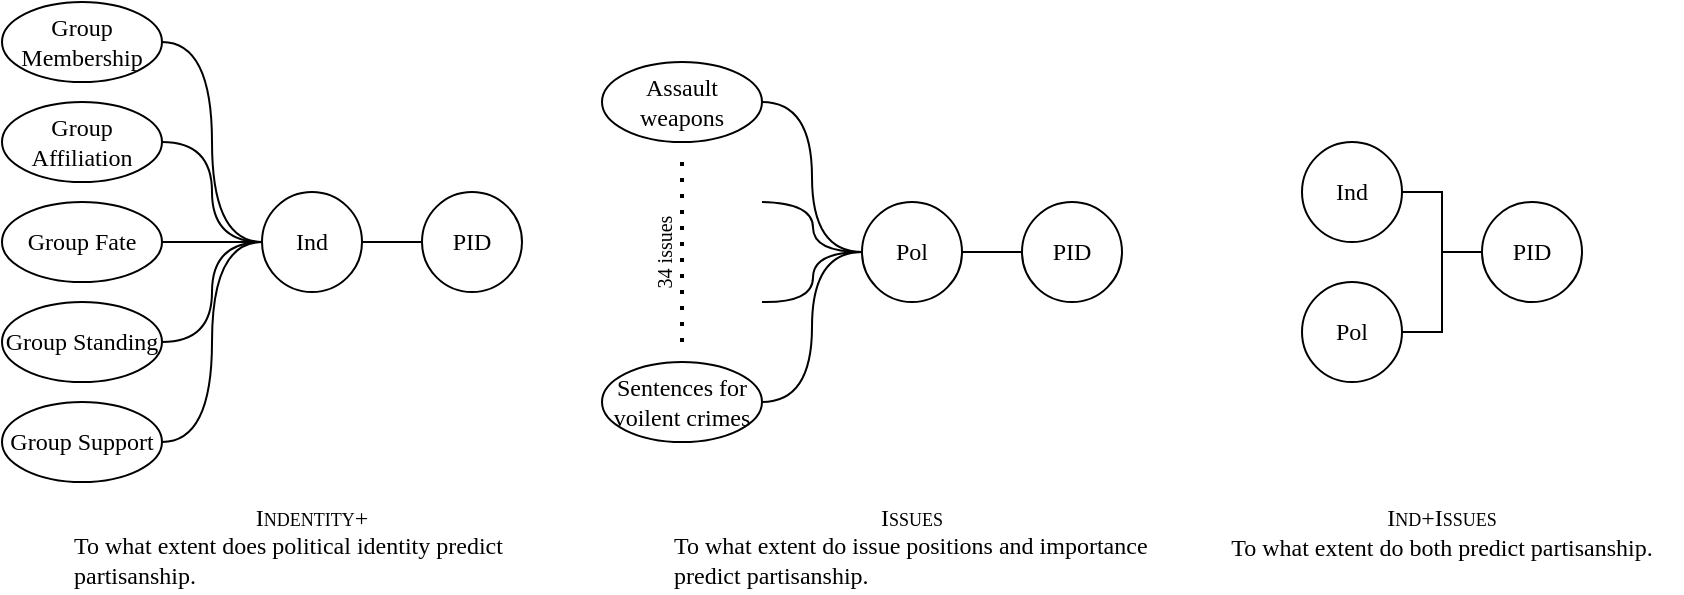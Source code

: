 <mxfile version="27.1.1">
  <diagram name="Page-1" id="-Bxc7u3yg_VeK6UB1c9b">
    <mxGraphModel dx="1028" dy="693" grid="1" gridSize="10" guides="1" tooltips="1" connect="1" arrows="1" fold="1" page="1" pageScale="1" pageWidth="850" pageHeight="1100" math="0" shadow="0">
      <root>
        <mxCell id="0" />
        <mxCell id="1" parent="0" />
        <mxCell id="fFXdAR2xq6Fvy4QPpZ8s-3" style="edgeStyle=orthogonalEdgeStyle;rounded=0;orthogonalLoop=1;jettySize=auto;html=1;exitX=1;exitY=0.5;exitDx=0;exitDy=0;entryX=0;entryY=0.5;entryDx=0;entryDy=0;endArrow=none;startFill=0;" parent="1" source="fFXdAR2xq6Fvy4QPpZ8s-1" target="fFXdAR2xq6Fvy4QPpZ8s-2" edge="1">
          <mxGeometry relative="1" as="geometry" />
        </mxCell>
        <mxCell id="fFXdAR2xq6Fvy4QPpZ8s-1" value="Ind" style="ellipse;whiteSpace=wrap;html=1;aspect=fixed;fontFamily=Times New Roman;" parent="1" vertex="1">
          <mxGeometry x="140" y="105" width="50" height="50" as="geometry" />
        </mxCell>
        <mxCell id="fFXdAR2xq6Fvy4QPpZ8s-2" value="PID" style="ellipse;whiteSpace=wrap;html=1;aspect=fixed;fontFamily=Times New Roman;" parent="1" vertex="1">
          <mxGeometry x="220" y="105" width="50" height="50" as="geometry" />
        </mxCell>
        <mxCell id="fFXdAR2xq6Fvy4QPpZ8s-10" style="edgeStyle=orthogonalEdgeStyle;rounded=0;orthogonalLoop=1;jettySize=auto;html=1;exitX=1;exitY=0.5;exitDx=0;exitDy=0;entryX=0;entryY=0.5;entryDx=0;entryDy=0;curved=1;endArrow=none;startFill=0;" parent="1" source="fFXdAR2xq6Fvy4QPpZ8s-6" target="fFXdAR2xq6Fvy4QPpZ8s-1" edge="1">
          <mxGeometry relative="1" as="geometry" />
        </mxCell>
        <mxCell id="fFXdAR2xq6Fvy4QPpZ8s-6" value="Group Membership" style="ellipse;whiteSpace=wrap;html=1;fontFamily=Times New Roman;" parent="1" vertex="1">
          <mxGeometry x="10" y="10" width="80" height="40" as="geometry" />
        </mxCell>
        <mxCell id="fFXdAR2xq6Fvy4QPpZ8s-7" value="Group Affiliation" style="ellipse;whiteSpace=wrap;html=1;fontFamily=Times New Roman;" parent="1" vertex="1">
          <mxGeometry x="10" y="60" width="80" height="40" as="geometry" />
        </mxCell>
        <mxCell id="fFXdAR2xq6Fvy4QPpZ8s-8" value="Group Fate" style="ellipse;whiteSpace=wrap;html=1;fontFamily=Times New Roman;" parent="1" vertex="1">
          <mxGeometry x="10" y="110" width="80" height="40" as="geometry" />
        </mxCell>
        <mxCell id="fFXdAR2xq6Fvy4QPpZ8s-9" value="Group Standing" style="ellipse;whiteSpace=wrap;html=1;fontFamily=Times New Roman;" parent="1" vertex="1">
          <mxGeometry x="10" y="160" width="80" height="40" as="geometry" />
        </mxCell>
        <mxCell id="fFXdAR2xq6Fvy4QPpZ8s-11" style="edgeStyle=orthogonalEdgeStyle;rounded=0;orthogonalLoop=1;jettySize=auto;html=1;entryX=1;entryY=0.5;entryDx=0;entryDy=0;curved=1;endArrow=none;startFill=0;exitX=0;exitY=0.5;exitDx=0;exitDy=0;" parent="1" source="fFXdAR2xq6Fvy4QPpZ8s-1" target="fFXdAR2xq6Fvy4QPpZ8s-7" edge="1">
          <mxGeometry relative="1" as="geometry">
            <mxPoint x="110" y="110" as="sourcePoint" />
            <mxPoint x="210" y="205" as="targetPoint" />
          </mxGeometry>
        </mxCell>
        <mxCell id="fFXdAR2xq6Fvy4QPpZ8s-12" style="edgeStyle=orthogonalEdgeStyle;rounded=0;orthogonalLoop=1;jettySize=auto;html=1;exitX=1;exitY=0.5;exitDx=0;exitDy=0;entryX=0;entryY=0.5;entryDx=0;entryDy=0;curved=1;endArrow=none;startFill=0;" parent="1" source="fFXdAR2xq6Fvy4QPpZ8s-8" target="fFXdAR2xq6Fvy4QPpZ8s-1" edge="1">
          <mxGeometry relative="1" as="geometry">
            <mxPoint x="140" y="190" as="sourcePoint" />
            <mxPoint x="190" y="265" as="targetPoint" />
          </mxGeometry>
        </mxCell>
        <mxCell id="fFXdAR2xq6Fvy4QPpZ8s-13" style="edgeStyle=orthogonalEdgeStyle;rounded=0;orthogonalLoop=1;jettySize=auto;html=1;exitX=1;exitY=0.5;exitDx=0;exitDy=0;entryX=0;entryY=0.5;entryDx=0;entryDy=0;curved=1;endArrow=none;startFill=0;" parent="1" source="fFXdAR2xq6Fvy4QPpZ8s-9" target="fFXdAR2xq6Fvy4QPpZ8s-1" edge="1">
          <mxGeometry relative="1" as="geometry">
            <mxPoint x="130" y="200" as="sourcePoint" />
            <mxPoint x="180" y="275" as="targetPoint" />
          </mxGeometry>
        </mxCell>
        <mxCell id="fFXdAR2xq6Fvy4QPpZ8s-14" value="I&lt;font style=&quot;font-size: 9px;&quot;&gt;NDENTITY&lt;/font&gt;&lt;font&gt;+&lt;/font&gt;&lt;div style=&quot;text-align: left;&quot;&gt;To what extent does political identity predict partisanship.&lt;/div&gt;" style="text;html=1;align=center;verticalAlign=middle;whiteSpace=wrap;rounded=0;horizontal=1;fontFamily=Times New Roman;" parent="1" vertex="1">
          <mxGeometry x="45" y="267" width="240" height="30" as="geometry" />
        </mxCell>
        <mxCell id="fFXdAR2xq6Fvy4QPpZ8s-15" style="edgeStyle=orthogonalEdgeStyle;rounded=0;orthogonalLoop=1;jettySize=auto;html=1;exitX=1;exitY=0.5;exitDx=0;exitDy=0;entryX=0;entryY=0.5;entryDx=0;entryDy=0;endArrow=none;startFill=0;" parent="1" source="fFXdAR2xq6Fvy4QPpZ8s-16" target="fFXdAR2xq6Fvy4QPpZ8s-17" edge="1">
          <mxGeometry relative="1" as="geometry" />
        </mxCell>
        <mxCell id="fFXdAR2xq6Fvy4QPpZ8s-16" value="Pol" style="ellipse;whiteSpace=wrap;html=1;aspect=fixed;fontFamily=Times New Roman;" parent="1" vertex="1">
          <mxGeometry x="440" y="110" width="50" height="50" as="geometry" />
        </mxCell>
        <mxCell id="fFXdAR2xq6Fvy4QPpZ8s-17" value="PID" style="ellipse;whiteSpace=wrap;html=1;aspect=fixed;fontFamily=Times New Roman;" parent="1" vertex="1">
          <mxGeometry x="520" y="110" width="50" height="50" as="geometry" />
        </mxCell>
        <mxCell id="fFXdAR2xq6Fvy4QPpZ8s-18" style="edgeStyle=orthogonalEdgeStyle;rounded=0;orthogonalLoop=1;jettySize=auto;html=1;exitX=1;exitY=0.5;exitDx=0;exitDy=0;entryX=0;entryY=0.5;entryDx=0;entryDy=0;curved=1;endArrow=none;startFill=0;" parent="1" source="fFXdAR2xq6Fvy4QPpZ8s-19" target="fFXdAR2xq6Fvy4QPpZ8s-16" edge="1">
          <mxGeometry relative="1" as="geometry" />
        </mxCell>
        <mxCell id="fFXdAR2xq6Fvy4QPpZ8s-19" value="Assault weapons" style="ellipse;whiteSpace=wrap;html=1;fontFamily=Times New Roman;" parent="1" vertex="1">
          <mxGeometry x="310" y="40" width="80" height="40" as="geometry" />
        </mxCell>
        <mxCell id="fFXdAR2xq6Fvy4QPpZ8s-22" value="Sentences for voilent crimes" style="ellipse;whiteSpace=wrap;html=1;fontFamily=Times New Roman;" parent="1" vertex="1">
          <mxGeometry x="310" y="190" width="80" height="40" as="geometry" />
        </mxCell>
        <mxCell id="fFXdAR2xq6Fvy4QPpZ8s-23" style="edgeStyle=orthogonalEdgeStyle;rounded=0;orthogonalLoop=1;jettySize=auto;html=1;entryX=1;entryY=0.5;entryDx=0;entryDy=0;curved=1;endArrow=none;startFill=0;exitX=0;exitY=0.5;exitDx=0;exitDy=0;" parent="1" source="fFXdAR2xq6Fvy4QPpZ8s-16" edge="1">
          <mxGeometry relative="1" as="geometry">
            <mxPoint x="410" y="140" as="sourcePoint" />
            <mxPoint x="390" y="110" as="targetPoint" />
          </mxGeometry>
        </mxCell>
        <mxCell id="fFXdAR2xq6Fvy4QPpZ8s-24" style="edgeStyle=orthogonalEdgeStyle;rounded=0;orthogonalLoop=1;jettySize=auto;html=1;exitX=1;exitY=0.5;exitDx=0;exitDy=0;entryX=0;entryY=0.5;entryDx=0;entryDy=0;curved=1;endArrow=none;startFill=0;" parent="1" target="fFXdAR2xq6Fvy4QPpZ8s-16" edge="1">
          <mxGeometry relative="1" as="geometry">
            <mxPoint x="390" y="160" as="sourcePoint" />
            <mxPoint x="490" y="295" as="targetPoint" />
          </mxGeometry>
        </mxCell>
        <mxCell id="fFXdAR2xq6Fvy4QPpZ8s-25" style="edgeStyle=orthogonalEdgeStyle;rounded=0;orthogonalLoop=1;jettySize=auto;html=1;exitX=1;exitY=0.5;exitDx=0;exitDy=0;entryX=0;entryY=0.5;entryDx=0;entryDy=0;curved=1;endArrow=none;startFill=0;" parent="1" source="fFXdAR2xq6Fvy4QPpZ8s-22" target="fFXdAR2xq6Fvy4QPpZ8s-16" edge="1">
          <mxGeometry relative="1" as="geometry">
            <mxPoint x="430" y="230" as="sourcePoint" />
            <mxPoint x="480" y="305" as="targetPoint" />
          </mxGeometry>
        </mxCell>
        <mxCell id="fFXdAR2xq6Fvy4QPpZ8s-26" value="I&lt;font style=&quot;font-size: 9px;&quot;&gt;SSUES&lt;/font&gt;&lt;div style=&quot;text-align: left;&quot;&gt;To what extent do issue positions and importance predict partisanship.&lt;/div&gt;" style="text;html=1;align=center;verticalAlign=middle;whiteSpace=wrap;rounded=0;horizontal=1;fontFamily=Times New Roman;" parent="1" vertex="1">
          <mxGeometry x="345" y="267" width="240" height="30" as="geometry" />
        </mxCell>
        <mxCell id="fFXdAR2xq6Fvy4QPpZ8s-27" style="edgeStyle=orthogonalEdgeStyle;rounded=0;orthogonalLoop=1;jettySize=auto;html=1;exitX=0.5;exitY=1;exitDx=0;exitDy=0;" parent="1" source="fFXdAR2xq6Fvy4QPpZ8s-26" target="fFXdAR2xq6Fvy4QPpZ8s-26" edge="1">
          <mxGeometry relative="1" as="geometry" />
        </mxCell>
        <mxCell id="fFXdAR2xq6Fvy4QPpZ8s-28" value="" style="endArrow=none;dashed=1;html=1;dashPattern=1 3;strokeWidth=2;rounded=0;" parent="1" edge="1">
          <mxGeometry width="50" height="50" relative="1" as="geometry">
            <mxPoint x="350" y="180" as="sourcePoint" />
            <mxPoint x="350" y="90" as="targetPoint" />
          </mxGeometry>
        </mxCell>
        <mxCell id="fFXdAR2xq6Fvy4QPpZ8s-29" value="34 issues" style="text;html=1;align=center;verticalAlign=middle;whiteSpace=wrap;rounded=0;fontSize=10;fontFamily=Times New Roman;horizontal=0;" parent="1" vertex="1">
          <mxGeometry x="311" y="90" width="60" height="90" as="geometry" />
        </mxCell>
        <mxCell id="fFXdAR2xq6Fvy4QPpZ8s-30" style="edgeStyle=orthogonalEdgeStyle;rounded=0;orthogonalLoop=1;jettySize=auto;html=1;exitX=1;exitY=0.5;exitDx=0;exitDy=0;entryX=0;entryY=0.5;entryDx=0;entryDy=0;endArrow=none;startFill=0;" parent="1" source="fFXdAR2xq6Fvy4QPpZ8s-31" target="fFXdAR2xq6Fvy4QPpZ8s-32" edge="1">
          <mxGeometry relative="1" as="geometry">
            <mxPoint x="750.0" y="134.17" as="targetPoint" />
          </mxGeometry>
        </mxCell>
        <mxCell id="fFXdAR2xq6Fvy4QPpZ8s-31" value="Ind" style="ellipse;whiteSpace=wrap;html=1;aspect=fixed;fontFamily=Times New Roman;" parent="1" vertex="1">
          <mxGeometry x="660" y="80" width="50" height="50" as="geometry" />
        </mxCell>
        <mxCell id="fFXdAR2xq6Fvy4QPpZ8s-32" value="PID" style="ellipse;whiteSpace=wrap;html=1;aspect=fixed;fontFamily=Times New Roman;" parent="1" vertex="1">
          <mxGeometry x="750" y="110" width="50" height="50" as="geometry" />
        </mxCell>
        <mxCell id="fFXdAR2xq6Fvy4QPpZ8s-39" value="I&lt;font style=&quot;font-size: 9px;&quot;&gt;ND&lt;/font&gt;&lt;font&gt;+&lt;/font&gt;I&lt;font style=&quot;font-size: 9px;&quot;&gt;SSUES&lt;/font&gt;&lt;div style=&quot;text-align: left;&quot;&gt;To what extent do both predict partisanship.&lt;/div&gt;" style="text;html=1;align=center;verticalAlign=middle;whiteSpace=wrap;rounded=0;horizontal=1;fontFamily=Times New Roman;" parent="1" vertex="1">
          <mxGeometry x="610" y="260" width="240" height="30" as="geometry" />
        </mxCell>
        <mxCell id="fFXdAR2xq6Fvy4QPpZ8s-40" style="edgeStyle=orthogonalEdgeStyle;rounded=0;orthogonalLoop=1;jettySize=auto;html=1;exitX=0.5;exitY=1;exitDx=0;exitDy=0;" parent="1" edge="1">
          <mxGeometry relative="1" as="geometry">
            <mxPoint x="730" y="290" as="sourcePoint" />
            <mxPoint x="730" y="290" as="targetPoint" />
          </mxGeometry>
        </mxCell>
        <mxCell id="fFXdAR2xq6Fvy4QPpZ8s-44" style="edgeStyle=orthogonalEdgeStyle;rounded=0;orthogonalLoop=1;jettySize=auto;html=1;exitX=1;exitY=0.5;exitDx=0;exitDy=0;entryX=0;entryY=0.5;entryDx=0;entryDy=0;endArrow=none;startFill=0;" parent="1" source="fFXdAR2xq6Fvy4QPpZ8s-43" target="fFXdAR2xq6Fvy4QPpZ8s-32" edge="1">
          <mxGeometry relative="1" as="geometry">
            <mxPoint x="750.0" y="134.17" as="targetPoint" />
          </mxGeometry>
        </mxCell>
        <mxCell id="fFXdAR2xq6Fvy4QPpZ8s-43" value="Pol" style="ellipse;whiteSpace=wrap;html=1;aspect=fixed;fontFamily=Times New Roman;" parent="1" vertex="1">
          <mxGeometry x="660" y="150" width="50" height="50" as="geometry" />
        </mxCell>
        <mxCell id="Ey_-GCcEsMCjkM_doaQR-2" style="edgeStyle=orthogonalEdgeStyle;rounded=0;orthogonalLoop=1;jettySize=auto;html=1;exitX=1;exitY=0.5;exitDx=0;exitDy=0;entryX=0;entryY=0.5;entryDx=0;entryDy=0;endArrow=none;startFill=0;curved=1;" edge="1" parent="1" source="Ey_-GCcEsMCjkM_doaQR-1" target="fFXdAR2xq6Fvy4QPpZ8s-1">
          <mxGeometry relative="1" as="geometry" />
        </mxCell>
        <mxCell id="Ey_-GCcEsMCjkM_doaQR-1" value="Group Support" style="ellipse;whiteSpace=wrap;html=1;fontFamily=Times New Roman;" vertex="1" parent="1">
          <mxGeometry x="10" y="210" width="80" height="40" as="geometry" />
        </mxCell>
      </root>
    </mxGraphModel>
  </diagram>
</mxfile>
